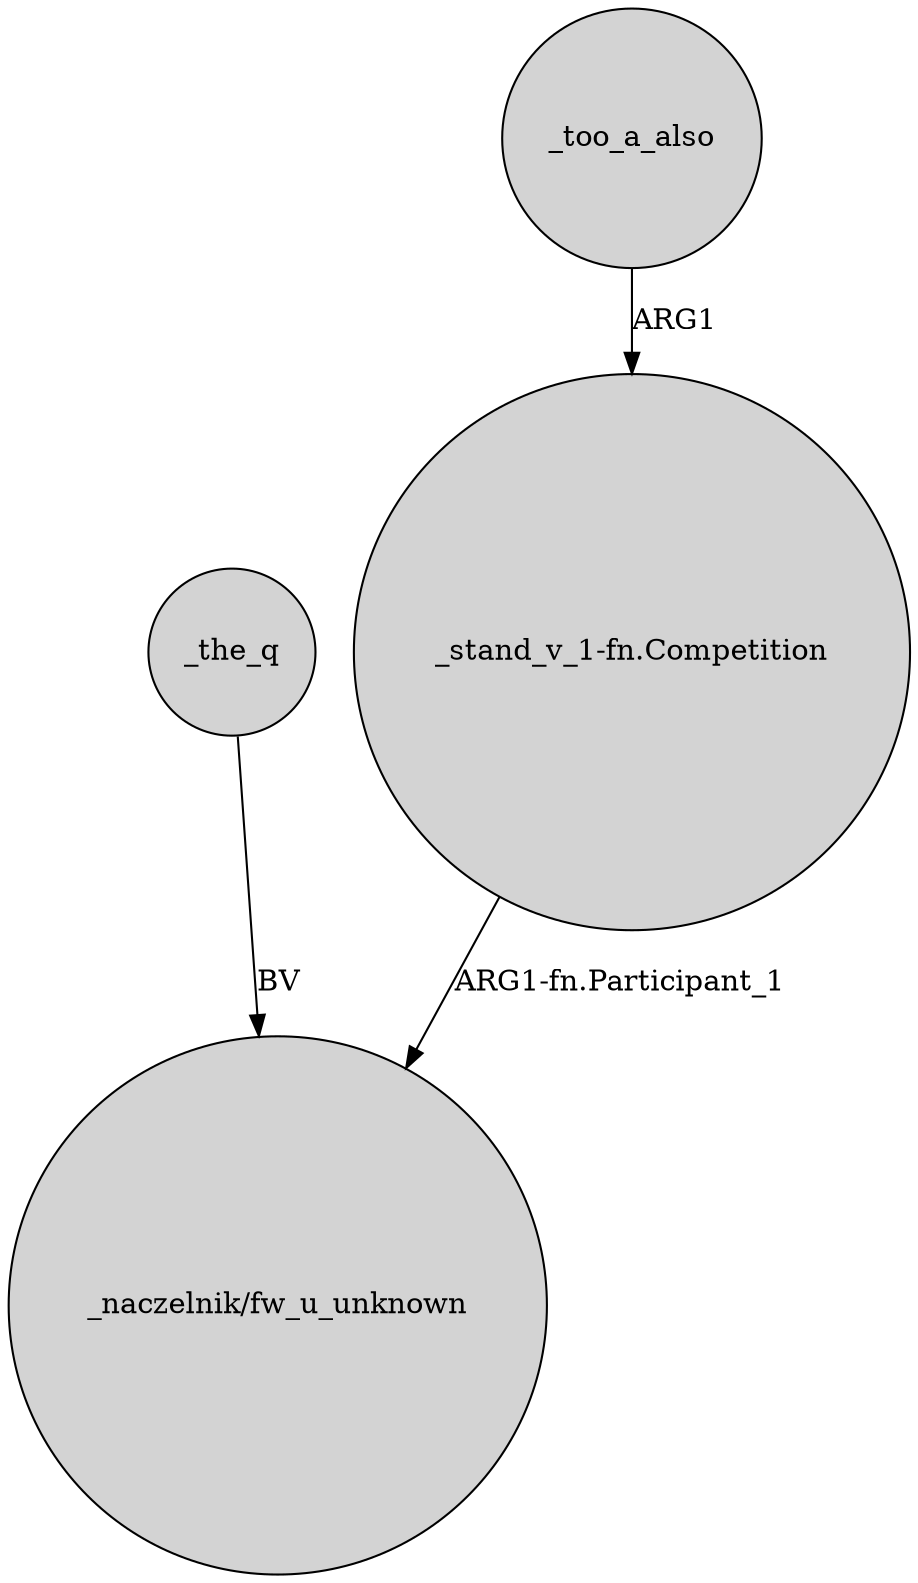 digraph {
	node [shape=circle style=filled]
	_the_q -> "_naczelnik/fw_u_unknown" [label=BV]
	_too_a_also -> "_stand_v_1-fn.Competition" [label=ARG1]
	"_stand_v_1-fn.Competition" -> "_naczelnik/fw_u_unknown" [label="ARG1-fn.Participant_1"]
}
